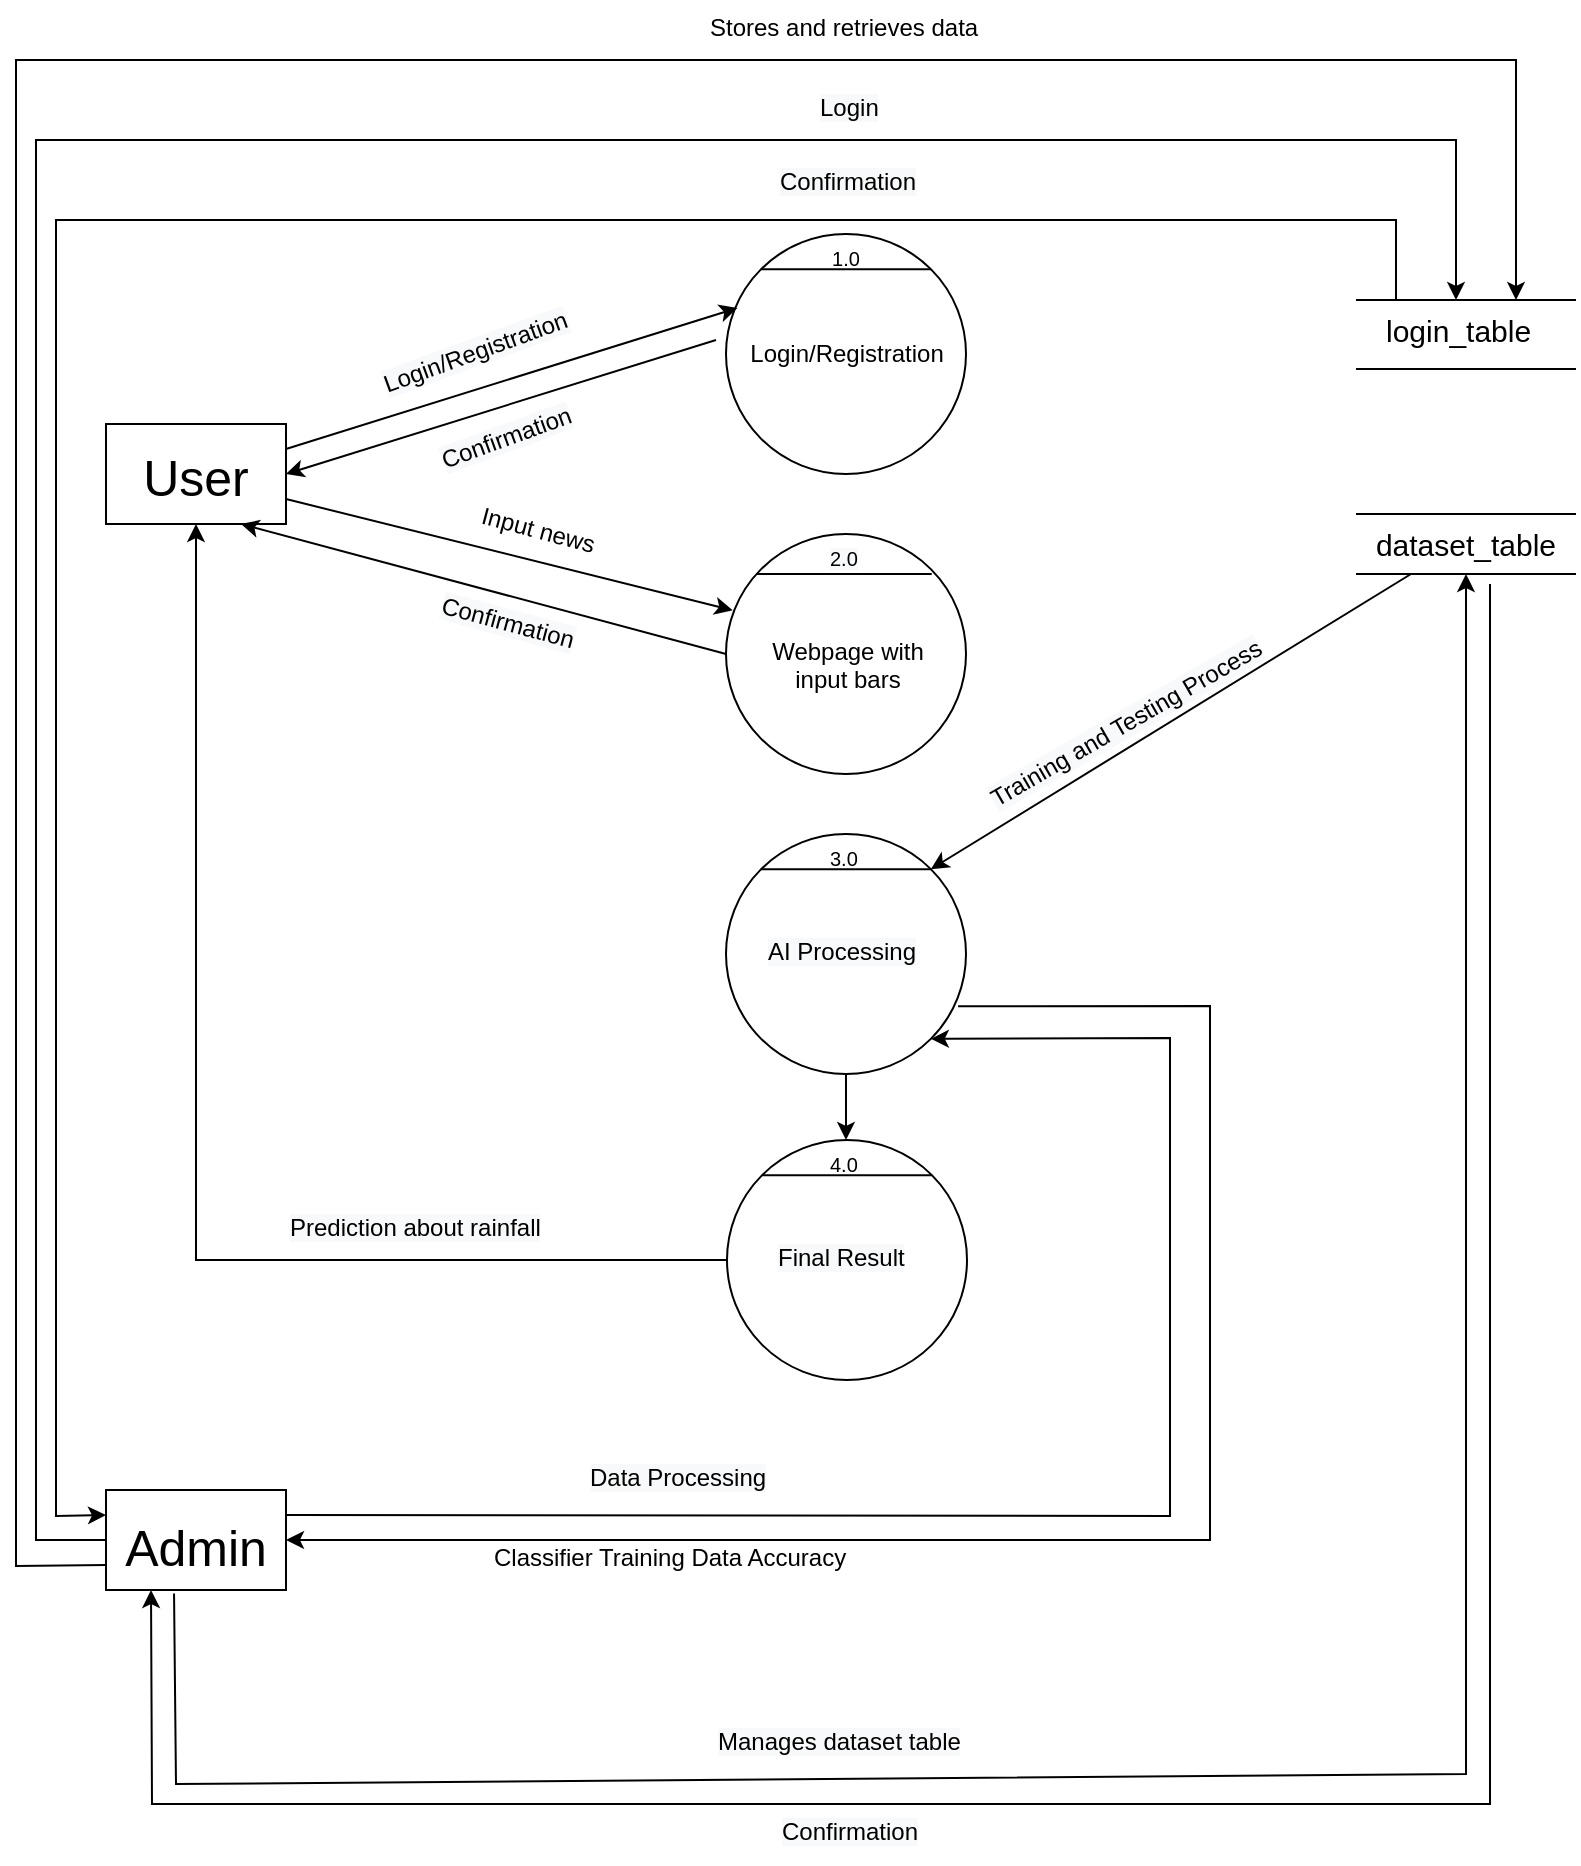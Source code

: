 <mxfile version="21.2.8" type="device">
  <diagram name="Page-1" id="cEgZsg0YI8wvJoWuWsUw">
    <mxGraphModel dx="1750" dy="1115" grid="1" gridSize="10" guides="1" tooltips="1" connect="1" arrows="1" fold="1" page="1" pageScale="1" pageWidth="850" pageHeight="1100" math="0" shadow="0">
      <root>
        <mxCell id="0" />
        <mxCell id="1" parent="0" />
        <mxCell id="pESgzzNxper7sRaL_fdL-4" value="" style="ellipse;whiteSpace=wrap;html=1;aspect=fixed;fontSize=30;" vertex="1" parent="1">
          <mxGeometry x="378" y="210" width="120" height="120" as="geometry" />
        </mxCell>
        <mxCell id="pESgzzNxper7sRaL_fdL-5" value="" style="ellipse;whiteSpace=wrap;html=1;aspect=fixed;fontSize=30;" vertex="1" parent="1">
          <mxGeometry x="378" y="360" width="120" height="120" as="geometry" />
        </mxCell>
        <mxCell id="pESgzzNxper7sRaL_fdL-6" value="" style="ellipse;whiteSpace=wrap;html=1;aspect=fixed;fontSize=30;" vertex="1" parent="1">
          <mxGeometry x="378" y="510" width="120" height="120" as="geometry" />
        </mxCell>
        <mxCell id="pESgzzNxper7sRaL_fdL-7" value="" style="rounded=0;whiteSpace=wrap;html=1;fontSize=30;" vertex="1" parent="1">
          <mxGeometry x="68" y="305" width="90" height="50" as="geometry" />
        </mxCell>
        <mxCell id="pESgzzNxper7sRaL_fdL-8" value="&lt;font style=&quot;font-size: 25px&quot;&gt;User&lt;/font&gt;" style="text;html=1;strokeColor=none;fillColor=none;align=center;verticalAlign=middle;whiteSpace=wrap;rounded=0;fontSize=30;" vertex="1" parent="1">
          <mxGeometry x="83" y="315" width="60" height="30" as="geometry" />
        </mxCell>
        <mxCell id="pESgzzNxper7sRaL_fdL-9" value="" style="rounded=0;whiteSpace=wrap;html=1;fontSize=30;" vertex="1" parent="1">
          <mxGeometry x="68" y="838" width="90" height="50" as="geometry" />
        </mxCell>
        <mxCell id="pESgzzNxper7sRaL_fdL-10" value="&lt;font style=&quot;font-size: 25px&quot;&gt;Admin&lt;/font&gt;" style="text;html=1;strokeColor=none;fillColor=none;align=center;verticalAlign=middle;whiteSpace=wrap;rounded=0;fontSize=30;" vertex="1" parent="1">
          <mxGeometry x="83" y="847.5" width="60" height="35" as="geometry" />
        </mxCell>
        <mxCell id="pESgzzNxper7sRaL_fdL-11" value="" style="endArrow=none;html=1;rounded=0;fontSize=30;entryX=0;entryY=0;entryDx=0;entryDy=0;exitX=1;exitY=0;exitDx=0;exitDy=0;" edge="1" parent="1" source="pESgzzNxper7sRaL_fdL-4" target="pESgzzNxper7sRaL_fdL-4">
          <mxGeometry width="50" height="50" relative="1" as="geometry">
            <mxPoint x="413" y="380" as="sourcePoint" />
            <mxPoint x="463" y="330" as="targetPoint" />
          </mxGeometry>
        </mxCell>
        <mxCell id="pESgzzNxper7sRaL_fdL-12" value="" style="endArrow=none;html=1;rounded=0;fontSize=30;exitX=1;exitY=0;exitDx=0;exitDy=0;" edge="1" parent="1">
          <mxGeometry width="50" height="50" relative="1" as="geometry">
            <mxPoint x="480.856" y="380.004" as="sourcePoint" />
            <mxPoint x="393" y="380" as="targetPoint" />
          </mxGeometry>
        </mxCell>
        <mxCell id="pESgzzNxper7sRaL_fdL-13" value="" style="endArrow=none;html=1;rounded=0;fontSize=30;exitX=0;exitY=0;exitDx=0;exitDy=0;entryX=1;entryY=0;entryDx=0;entryDy=0;" edge="1" parent="1" source="pESgzzNxper7sRaL_fdL-6" target="pESgzzNxper7sRaL_fdL-6">
          <mxGeometry width="50" height="50" relative="1" as="geometry">
            <mxPoint x="480.856" y="530.004" as="sourcePoint" />
            <mxPoint x="396.004" y="530.004" as="targetPoint" />
          </mxGeometry>
        </mxCell>
        <mxCell id="pESgzzNxper7sRaL_fdL-14" value="&lt;font style=&quot;font-size: 10px&quot;&gt;1.0&lt;/font&gt;" style="text;html=1;strokeColor=none;fillColor=none;align=center;verticalAlign=middle;whiteSpace=wrap;rounded=0;fontSize=30;" vertex="1" parent="1">
          <mxGeometry x="408" y="200" width="60" height="30" as="geometry" />
        </mxCell>
        <mxCell id="pESgzzNxper7sRaL_fdL-15" value="&lt;span style=&quot;color: rgb(0 , 0 , 0) ; font-family: &amp;#34;helvetica&amp;#34; ; font-size: 10px ; font-style: normal ; font-weight: 400 ; letter-spacing: normal ; text-align: center ; text-indent: 0px ; text-transform: none ; word-spacing: 0px ; background-color: rgb(248 , 249 , 250) ; display: inline ; float: none&quot;&gt;2.0&lt;/span&gt;" style="text;whiteSpace=wrap;html=1;fontSize=10;" vertex="1" parent="1">
          <mxGeometry x="428" y="360" width="20" height="30" as="geometry" />
        </mxCell>
        <mxCell id="pESgzzNxper7sRaL_fdL-16" value="&lt;div style=&quot;text-align: center&quot;&gt;&lt;span&gt;&lt;font face=&quot;helvetica&quot;&gt;3.0&lt;/font&gt;&lt;/span&gt;&lt;/div&gt;" style="text;whiteSpace=wrap;html=1;fontSize=10;" vertex="1" parent="1">
          <mxGeometry x="428" y="510" width="20" height="30" as="geometry" />
        </mxCell>
        <mxCell id="pESgzzNxper7sRaL_fdL-17" value="&lt;span style=&quot;font-size: 15px&quot;&gt;dataset_table&lt;/span&gt;" style="text;html=1;strokeColor=none;fillColor=none;align=center;verticalAlign=middle;whiteSpace=wrap;rounded=0;fontSize=10;" vertex="1" parent="1">
          <mxGeometry x="693" y="350" width="110" height="30" as="geometry" />
        </mxCell>
        <mxCell id="pESgzzNxper7sRaL_fdL-18" value="" style="endArrow=none;html=1;rounded=0;fontSize=10;" edge="1" parent="1">
          <mxGeometry width="50" height="50" relative="1" as="geometry">
            <mxPoint x="803" y="350" as="sourcePoint" />
            <mxPoint x="693" y="350" as="targetPoint" />
          </mxGeometry>
        </mxCell>
        <mxCell id="pESgzzNxper7sRaL_fdL-19" value="" style="endArrow=none;html=1;rounded=0;fontSize=10;" edge="1" parent="1">
          <mxGeometry width="50" height="50" relative="1" as="geometry">
            <mxPoint x="803" y="380" as="sourcePoint" />
            <mxPoint x="693" y="380" as="targetPoint" />
          </mxGeometry>
        </mxCell>
        <mxCell id="pESgzzNxper7sRaL_fdL-20" value="&lt;font style=&quot;font-size: 12px&quot;&gt;Login/Registration&lt;/font&gt;" style="text;html=1;strokeColor=none;fillColor=none;align=center;verticalAlign=middle;whiteSpace=wrap;rounded=0;" vertex="1" parent="1">
          <mxGeometry x="396" y="255" width="85" height="30" as="geometry" />
        </mxCell>
        <mxCell id="pESgzzNxper7sRaL_fdL-21" value="&lt;div style=&quot;text-align: center&quot;&gt;&lt;span&gt;&lt;font face=&quot;helvetica&quot;&gt;Webpage with input bars&lt;/font&gt;&lt;/span&gt;&lt;/div&gt;" style="text;whiteSpace=wrap;html=1;fontSize=12;" vertex="1" parent="1">
          <mxGeometry x="398" y="405" width="80" height="30" as="geometry" />
        </mxCell>
        <mxCell id="pESgzzNxper7sRaL_fdL-22" value="&lt;span style=&quot;color: rgb(0 , 0 , 0) ; font-family: &amp;#34;helvetica&amp;#34; ; font-size: 12px ; font-style: normal ; font-weight: 400 ; letter-spacing: normal ; text-align: center ; text-indent: 0px ; text-transform: none ; word-spacing: 0px ; background-color: rgb(248 , 249 , 250) ; display: inline ; float: none&quot;&gt;AI Processing&lt;/span&gt;" style="text;whiteSpace=wrap;html=1;fontSize=12;" vertex="1" parent="1">
          <mxGeometry x="397" y="555" width="82" height="30" as="geometry" />
        </mxCell>
        <mxCell id="pESgzzNxper7sRaL_fdL-23" value="" style="endArrow=classic;html=1;rounded=0;exitX=1;exitY=0.25;exitDx=0;exitDy=0;entryX=0.048;entryY=0.308;entryDx=0;entryDy=0;entryPerimeter=0;" edge="1" parent="1" source="pESgzzNxper7sRaL_fdL-7" target="pESgzzNxper7sRaL_fdL-4">
          <mxGeometry width="50" height="50" relative="1" as="geometry">
            <mxPoint x="413" y="463" as="sourcePoint" />
            <mxPoint x="463" y="413" as="targetPoint" />
          </mxGeometry>
        </mxCell>
        <mxCell id="pESgzzNxper7sRaL_fdL-24" value="" style="endArrow=classic;html=1;rounded=0;entryX=1;entryY=0.5;entryDx=0;entryDy=0;" edge="1" parent="1" target="pESgzzNxper7sRaL_fdL-7">
          <mxGeometry width="50" height="50" relative="1" as="geometry">
            <mxPoint x="373" y="263" as="sourcePoint" />
            <mxPoint x="393.76" y="256.96" as="targetPoint" />
          </mxGeometry>
        </mxCell>
        <mxCell id="pESgzzNxper7sRaL_fdL-25" value="&lt;div style=&quot;text-align: center&quot;&gt;&lt;font face=&quot;helvetica&quot;&gt;&lt;span style=&quot;font-size: 15px&quot;&gt;login_table&lt;/span&gt;&lt;/font&gt;&lt;/div&gt;" style="text;whiteSpace=wrap;html=1;" vertex="1" parent="1">
          <mxGeometry x="705.5" y="243" width="85" height="30" as="geometry" />
        </mxCell>
        <mxCell id="pESgzzNxper7sRaL_fdL-26" value="" style="endArrow=none;html=1;rounded=0;fontSize=10;" edge="1" parent="1">
          <mxGeometry width="50" height="50" relative="1" as="geometry">
            <mxPoint x="803" y="243" as="sourcePoint" />
            <mxPoint x="693" y="243" as="targetPoint" />
          </mxGeometry>
        </mxCell>
        <mxCell id="pESgzzNxper7sRaL_fdL-27" value="" style="endArrow=none;html=1;rounded=0;fontSize=10;" edge="1" parent="1">
          <mxGeometry width="50" height="50" relative="1" as="geometry">
            <mxPoint x="803" y="277.5" as="sourcePoint" />
            <mxPoint x="693" y="277.5" as="targetPoint" />
          </mxGeometry>
        </mxCell>
        <mxCell id="pESgzzNxper7sRaL_fdL-28" value="" style="endArrow=classic;html=1;rounded=0;exitX=0;exitY=0.75;exitDx=0;exitDy=0;" edge="1" parent="1" source="pESgzzNxper7sRaL_fdL-9">
          <mxGeometry width="50" height="50" relative="1" as="geometry">
            <mxPoint x="413" y="463" as="sourcePoint" />
            <mxPoint x="773" y="243" as="targetPoint" />
            <Array as="points">
              <mxPoint x="23" y="876" />
              <mxPoint x="23" y="123" />
              <mxPoint x="773" y="123" />
            </Array>
          </mxGeometry>
        </mxCell>
        <mxCell id="pESgzzNxper7sRaL_fdL-29" value="&lt;span style=&quot;color: rgb(0 , 0 , 0) ; font-family: &amp;#34;helvetica&amp;#34; ; font-size: 12px ; font-style: normal ; font-weight: 400 ; letter-spacing: normal ; text-align: center ; text-indent: 0px ; text-transform: none ; word-spacing: 0px ; background-color: rgb(248 , 249 , 250) ; display: inline ; float: none&quot;&gt;Login/Registration&lt;/span&gt;" style="text;whiteSpace=wrap;html=1;rotation=-20;" vertex="1" parent="1">
          <mxGeometry x="203" y="255" width="100" height="30" as="geometry" />
        </mxCell>
        <mxCell id="pESgzzNxper7sRaL_fdL-30" value="&lt;span style=&quot;color: rgb(0 , 0 , 0) ; font-family: &amp;#34;helvetica&amp;#34; ; font-size: 12px ; font-style: normal ; font-weight: 400 ; letter-spacing: normal ; text-align: center ; text-indent: 0px ; text-transform: none ; word-spacing: 0px ; background-color: rgb(248 , 249 , 250) ; display: inline ; float: none&quot;&gt;Confirmation&lt;/span&gt;" style="text;whiteSpace=wrap;html=1;rotation=-20;" vertex="1" parent="1">
          <mxGeometry x="233" y="300" width="60" height="30" as="geometry" />
        </mxCell>
        <mxCell id="pESgzzNxper7sRaL_fdL-31" value="&lt;div style=&quot;text-align: center&quot;&gt;&lt;span&gt;&lt;font face=&quot;helvetica&quot;&gt;Stores and retrieves data&lt;/font&gt;&lt;/span&gt;&lt;/div&gt;" style="text;whiteSpace=wrap;html=1;" vertex="1" parent="1">
          <mxGeometry x="368" y="93" width="140" height="30" as="geometry" />
        </mxCell>
        <mxCell id="pESgzzNxper7sRaL_fdL-35" value="" style="ellipse;whiteSpace=wrap;html=1;aspect=fixed;fontSize=30;" vertex="1" parent="1">
          <mxGeometry x="378.5" y="663" width="120" height="120" as="geometry" />
        </mxCell>
        <mxCell id="pESgzzNxper7sRaL_fdL-36" value="" style="endArrow=classic;html=1;rounded=0;exitX=0;exitY=0.5;exitDx=0;exitDy=0;" edge="1" parent="1" source="pESgzzNxper7sRaL_fdL-9">
          <mxGeometry width="50" height="50" relative="1" as="geometry">
            <mxPoint x="78" y="500" as="sourcePoint" />
            <mxPoint x="743" y="243" as="targetPoint" />
            <Array as="points">
              <mxPoint x="33" y="863" />
              <mxPoint x="33" y="490" />
              <mxPoint x="33" y="163" />
              <mxPoint x="743" y="163" />
            </Array>
          </mxGeometry>
        </mxCell>
        <mxCell id="pESgzzNxper7sRaL_fdL-37" value="" style="endArrow=classic;html=1;rounded=0;entryX=0;entryY=0.25;entryDx=0;entryDy=0;" edge="1" parent="1" target="pESgzzNxper7sRaL_fdL-9">
          <mxGeometry width="50" height="50" relative="1" as="geometry">
            <mxPoint x="713" y="243" as="sourcePoint" />
            <mxPoint x="348.76" y="355.0" as="targetPoint" />
            <Array as="points">
              <mxPoint x="713" y="203" />
              <mxPoint x="43" y="203" />
              <mxPoint x="43" y="478" />
              <mxPoint x="43" y="851" />
            </Array>
          </mxGeometry>
        </mxCell>
        <mxCell id="pESgzzNxper7sRaL_fdL-38" value="&lt;span style=&quot;color: rgb(0 , 0 , 0) ; font-family: &amp;#34;helvetica&amp;#34; ; font-size: 12px ; font-style: normal ; font-weight: 400 ; letter-spacing: normal ; text-align: center ; text-indent: 0px ; text-transform: none ; word-spacing: 0px ; background-color: rgb(248 , 249 , 250) ; display: inline ; float: none&quot;&gt;Login&lt;/span&gt;" style="text;whiteSpace=wrap;html=1;" vertex="1" parent="1">
          <mxGeometry x="423" y="133" width="30" height="30" as="geometry" />
        </mxCell>
        <mxCell id="pESgzzNxper7sRaL_fdL-39" value="&lt;span style=&quot;color: rgb(0 , 0 , 0) ; font-family: &amp;#34;helvetica&amp;#34; ; font-size: 12px ; font-style: normal ; font-weight: 400 ; letter-spacing: normal ; text-align: center ; text-indent: 0px ; text-transform: none ; word-spacing: 0px ; background-color: rgb(248 , 249 , 250) ; display: inline ; float: none&quot;&gt;Confirmation&lt;/span&gt;" style="text;whiteSpace=wrap;html=1;" vertex="1" parent="1">
          <mxGeometry x="403" y="170" width="70" height="30" as="geometry" />
        </mxCell>
        <mxCell id="pESgzzNxper7sRaL_fdL-40" value="" style="endArrow=classic;html=1;rounded=0;exitX=1;exitY=0.75;exitDx=0;exitDy=0;entryX=0.028;entryY=0.318;entryDx=0;entryDy=0;entryPerimeter=0;" edge="1" parent="1" source="pESgzzNxper7sRaL_fdL-7" target="pESgzzNxper7sRaL_fdL-5">
          <mxGeometry width="50" height="50" relative="1" as="geometry">
            <mxPoint x="133" y="430.54" as="sourcePoint" />
            <mxPoint x="358.76" y="360.0" as="targetPoint" />
          </mxGeometry>
        </mxCell>
        <mxCell id="pESgzzNxper7sRaL_fdL-41" value="" style="endArrow=classic;html=1;rounded=0;exitX=0;exitY=0.5;exitDx=0;exitDy=0;entryX=0.75;entryY=1;entryDx=0;entryDy=0;" edge="1" parent="1" source="pESgzzNxper7sRaL_fdL-5" target="pESgzzNxper7sRaL_fdL-7">
          <mxGeometry width="50" height="50" relative="1" as="geometry">
            <mxPoint x="178" y="337.5" as="sourcePoint" />
            <mxPoint x="403.76" y="266.96" as="targetPoint" />
          </mxGeometry>
        </mxCell>
        <mxCell id="pESgzzNxper7sRaL_fdL-42" value="&lt;div style=&quot;text-align: center&quot;&gt;&lt;font face=&quot;helvetica&quot;&gt;Input news&lt;/font&gt;&lt;/div&gt;" style="text;whiteSpace=wrap;html=1;rotation=15;" vertex="1" parent="1">
          <mxGeometry x="253.0" y="345" width="70" height="30" as="geometry" />
        </mxCell>
        <mxCell id="pESgzzNxper7sRaL_fdL-43" value="&lt;span style=&quot;color: rgb(0, 0, 0); font-family: helvetica; font-size: 12px; font-style: normal; font-weight: 400; letter-spacing: normal; text-align: center; text-indent: 0px; text-transform: none; word-spacing: 0px; background-color: rgb(248, 249, 250); display: inline; float: none;&quot;&gt;Confirmation&lt;/span&gt;" style="text;whiteSpace=wrap;html=1;rotation=15;" vertex="1" parent="1">
          <mxGeometry x="233" y="390" width="69.83" height="30" as="geometry" />
        </mxCell>
        <mxCell id="pESgzzNxper7sRaL_fdL-44" value="&lt;span style=&quot;color: rgb(0 , 0 , 0) ; font-family: &amp;quot;helvetica&amp;quot; ; font-size: 12px ; font-style: normal ; font-weight: 400 ; letter-spacing: normal ; text-align: center ; text-indent: 0px ; text-transform: none ; word-spacing: 0px ; background-color: rgb(248 , 249 , 250) ; display: inline ; float: none&quot;&gt;Prediction about rainfall&lt;/span&gt;" style="text;whiteSpace=wrap;html=1;" vertex="1" parent="1">
          <mxGeometry x="158" y="693" width="177" height="30" as="geometry" />
        </mxCell>
        <mxCell id="pESgzzNxper7sRaL_fdL-45" value="&lt;div style=&quot;text-align: center&quot;&gt;&lt;br&gt;&lt;/div&gt;" style="text;whiteSpace=wrap;html=1;" vertex="1" parent="1">
          <mxGeometry x="158" y="571" width="162" height="30" as="geometry" />
        </mxCell>
        <mxCell id="pESgzzNxper7sRaL_fdL-46" value="&lt;div style=&quot;text-align: center&quot;&gt;&lt;span&gt;&lt;font face=&quot;helvetica&quot;&gt;4.0&lt;/font&gt;&lt;/span&gt;&lt;/div&gt;" style="text;whiteSpace=wrap;html=1;fontSize=10;" vertex="1" parent="1">
          <mxGeometry x="428" y="663" width="20" height="30" as="geometry" />
        </mxCell>
        <mxCell id="pESgzzNxper7sRaL_fdL-47" value="" style="endArrow=none;html=1;rounded=0;exitX=0;exitY=0;exitDx=0;exitDy=0;entryX=1;entryY=0;entryDx=0;entryDy=0;" edge="1" parent="1" source="pESgzzNxper7sRaL_fdL-35" target="pESgzzNxper7sRaL_fdL-35">
          <mxGeometry width="50" height="50" relative="1" as="geometry">
            <mxPoint x="370" y="681" as="sourcePoint" />
            <mxPoint x="420" y="631" as="targetPoint" />
          </mxGeometry>
        </mxCell>
        <mxCell id="pESgzzNxper7sRaL_fdL-48" value="&lt;span style=&quot;color: rgb(0 , 0 , 0) ; font-family: &amp;#34;helvetica&amp;#34; ; font-size: 12px ; font-style: normal ; font-weight: 400 ; letter-spacing: normal ; text-align: center ; text-indent: 0px ; text-transform: none ; word-spacing: 0px ; background-color: rgb(248 , 249 , 250) ; display: inline ; float: none&quot;&gt;Final Result&lt;/span&gt;" style="text;whiteSpace=wrap;html=1;" vertex="1" parent="1">
          <mxGeometry x="402.25" y="708" width="71.5" height="30" as="geometry" />
        </mxCell>
        <mxCell id="pESgzzNxper7sRaL_fdL-49" value="" style="endArrow=classic;html=1;rounded=0;exitX=0;exitY=0.5;exitDx=0;exitDy=0;entryX=0.5;entryY=1;entryDx=0;entryDy=0;" edge="1" parent="1" source="pESgzzNxper7sRaL_fdL-35" target="pESgzzNxper7sRaL_fdL-7">
          <mxGeometry width="50" height="50" relative="1" as="geometry">
            <mxPoint x="388" y="430" as="sourcePoint" />
            <mxPoint x="145.5" y="365" as="targetPoint" />
            <Array as="points">
              <mxPoint x="113" y="723" />
            </Array>
          </mxGeometry>
        </mxCell>
        <mxCell id="pESgzzNxper7sRaL_fdL-50" value="" style="endArrow=classic;html=1;rounded=0;exitX=1;exitY=0.25;exitDx=0;exitDy=0;entryX=1;entryY=1;entryDx=0;entryDy=0;" edge="1" parent="1" source="pESgzzNxper7sRaL_fdL-9" target="pESgzzNxper7sRaL_fdL-6">
          <mxGeometry width="50" height="50" relative="1" as="geometry">
            <mxPoint x="340" y="661" as="sourcePoint" />
            <mxPoint x="390" y="611" as="targetPoint" />
            <Array as="points">
              <mxPoint x="600" y="851" />
              <mxPoint x="600" y="612" />
            </Array>
          </mxGeometry>
        </mxCell>
        <mxCell id="pESgzzNxper7sRaL_fdL-51" value="" style="endArrow=classic;html=1;rounded=0;exitX=0.967;exitY=0.718;exitDx=0;exitDy=0;entryX=1;entryY=0.5;entryDx=0;entryDy=0;exitPerimeter=0;" edge="1" parent="1" source="pESgzzNxper7sRaL_fdL-6" target="pESgzzNxper7sRaL_fdL-9">
          <mxGeometry width="50" height="50" relative="1" as="geometry">
            <mxPoint x="398" y="440" as="sourcePoint" />
            <mxPoint x="155.5" y="375" as="targetPoint" />
            <Array as="points">
              <mxPoint x="620" y="596" />
              <mxPoint x="620" y="863" />
            </Array>
          </mxGeometry>
        </mxCell>
        <mxCell id="pESgzzNxper7sRaL_fdL-52" value="&lt;span style=&quot;color: rgb(0 , 0 , 0) ; font-family: &amp;#34;helvetica&amp;#34; ; font-size: 12px ; font-style: normal ; font-weight: 400 ; letter-spacing: normal ; text-align: center ; text-indent: 0px ; text-transform: none ; word-spacing: 0px ; background-color: rgb(248 , 249 , 250) ; display: inline ; float: none&quot;&gt;Data Processing&lt;/span&gt;" style="text;whiteSpace=wrap;html=1;" vertex="1" parent="1">
          <mxGeometry x="308" y="817.5" width="100" height="30" as="geometry" />
        </mxCell>
        <mxCell id="pESgzzNxper7sRaL_fdL-53" value="&lt;div style=&quot;text-align: center&quot;&gt;&lt;font face=&quot;helvetica&quot;&gt;Classifier Training Data Accuracy&lt;/font&gt;&lt;/div&gt;" style="text;whiteSpace=wrap;html=1;" vertex="1" parent="1">
          <mxGeometry x="260" y="858" width="182" height="30" as="geometry" />
        </mxCell>
        <mxCell id="pESgzzNxper7sRaL_fdL-56" value="" style="endArrow=classic;html=1;rounded=0;entryX=0.5;entryY=1;entryDx=0;entryDy=0;exitX=0.378;exitY=1.036;exitDx=0;exitDy=0;exitPerimeter=0;" edge="1" parent="1" source="pESgzzNxper7sRaL_fdL-9" target="pESgzzNxper7sRaL_fdL-17">
          <mxGeometry width="50" height="50" relative="1" as="geometry">
            <mxPoint x="103" y="895" as="sourcePoint" />
            <mxPoint x="770" y="375" as="targetPoint" />
            <Array as="points">
              <mxPoint x="103" y="985" />
              <mxPoint x="748" y="980" />
              <mxPoint x="748" y="405" />
            </Array>
          </mxGeometry>
        </mxCell>
        <mxCell id="pESgzzNxper7sRaL_fdL-57" value="" style="endArrow=classic;html=1;rounded=0;entryX=0.25;entryY=1;entryDx=0;entryDy=0;" edge="1" parent="1" target="pESgzzNxper7sRaL_fdL-9">
          <mxGeometry width="50" height="50" relative="1" as="geometry">
            <mxPoint x="760" y="385" as="sourcePoint" />
            <mxPoint x="430" y="685" as="targetPoint" />
            <Array as="points">
              <mxPoint x="760" y="395" />
              <mxPoint x="760" y="995" />
              <mxPoint x="91" y="995" />
            </Array>
          </mxGeometry>
        </mxCell>
        <mxCell id="pESgzzNxper7sRaL_fdL-59" value="&lt;span style=&quot;color: rgb(0 , 0 , 0) ; font-family: &amp;quot;helvetica&amp;quot; ; font-size: 12px ; font-style: normal ; font-weight: 400 ; letter-spacing: normal ; text-align: center ; text-indent: 0px ; text-transform: none ; word-spacing: 0px ; background-color: rgb(248 , 249 , 250) ; display: inline ; float: none&quot;&gt;Manages dataset table&lt;/span&gt;" style="text;whiteSpace=wrap;html=1;" vertex="1" parent="1">
          <mxGeometry x="372.25" y="950" width="131.5" height="30" as="geometry" />
        </mxCell>
        <mxCell id="pESgzzNxper7sRaL_fdL-61" value="&lt;span style=&quot;color: rgb(0, 0, 0); font-family: helvetica; font-size: 12px; font-style: normal; font-weight: 400; letter-spacing: normal; text-align: center; text-indent: 0px; text-transform: none; word-spacing: 0px; background-color: rgb(248, 249, 250); display: inline; float: none;&quot;&gt;Confirmation&lt;/span&gt;" style="text;whiteSpace=wrap;html=1;" vertex="1" parent="1">
          <mxGeometry x="404" y="995" width="69" height="30" as="geometry" />
        </mxCell>
        <mxCell id="pESgzzNxper7sRaL_fdL-63" value="" style="endArrow=classic;html=1;rounded=0;entryX=1;entryY=0;entryDx=0;entryDy=0;exitX=0.25;exitY=1;exitDx=0;exitDy=0;" edge="1" parent="1" source="pESgzzNxper7sRaL_fdL-17" target="pESgzzNxper7sRaL_fdL-6">
          <mxGeometry width="50" height="50" relative="1" as="geometry">
            <mxPoint x="690" y="385" as="sourcePoint" />
            <mxPoint x="508" y="580" as="targetPoint" />
          </mxGeometry>
        </mxCell>
        <mxCell id="pESgzzNxper7sRaL_fdL-64" value="&lt;span style=&quot;color: rgb(0 , 0 , 0) ; font-family: &amp;#34;helvetica&amp;#34; ; font-size: 12px ; font-style: normal ; font-weight: 400 ; letter-spacing: normal ; text-align: center ; text-indent: 0px ; text-transform: none ; word-spacing: 0px ; background-color: rgb(248 , 249 , 250) ; display: inline ; float: none&quot;&gt;Training and Testing Process&lt;/span&gt;" style="text;whiteSpace=wrap;html=1;rotation=-30;" vertex="1" parent="1">
          <mxGeometry x="498.5" y="435" width="180" height="30" as="geometry" />
        </mxCell>
        <mxCell id="pESgzzNxper7sRaL_fdL-66" value="" style="endArrow=classic;html=1;rounded=0;exitX=0.5;exitY=1;exitDx=0;exitDy=0;entryX=0.5;entryY=0;entryDx=0;entryDy=0;" edge="1" parent="1" source="pESgzzNxper7sRaL_fdL-6" target="pESgzzNxper7sRaL_fdL-46">
          <mxGeometry width="50" height="50" relative="1" as="geometry">
            <mxPoint x="350" y="715" as="sourcePoint" />
            <mxPoint x="400" y="665" as="targetPoint" />
          </mxGeometry>
        </mxCell>
      </root>
    </mxGraphModel>
  </diagram>
</mxfile>
